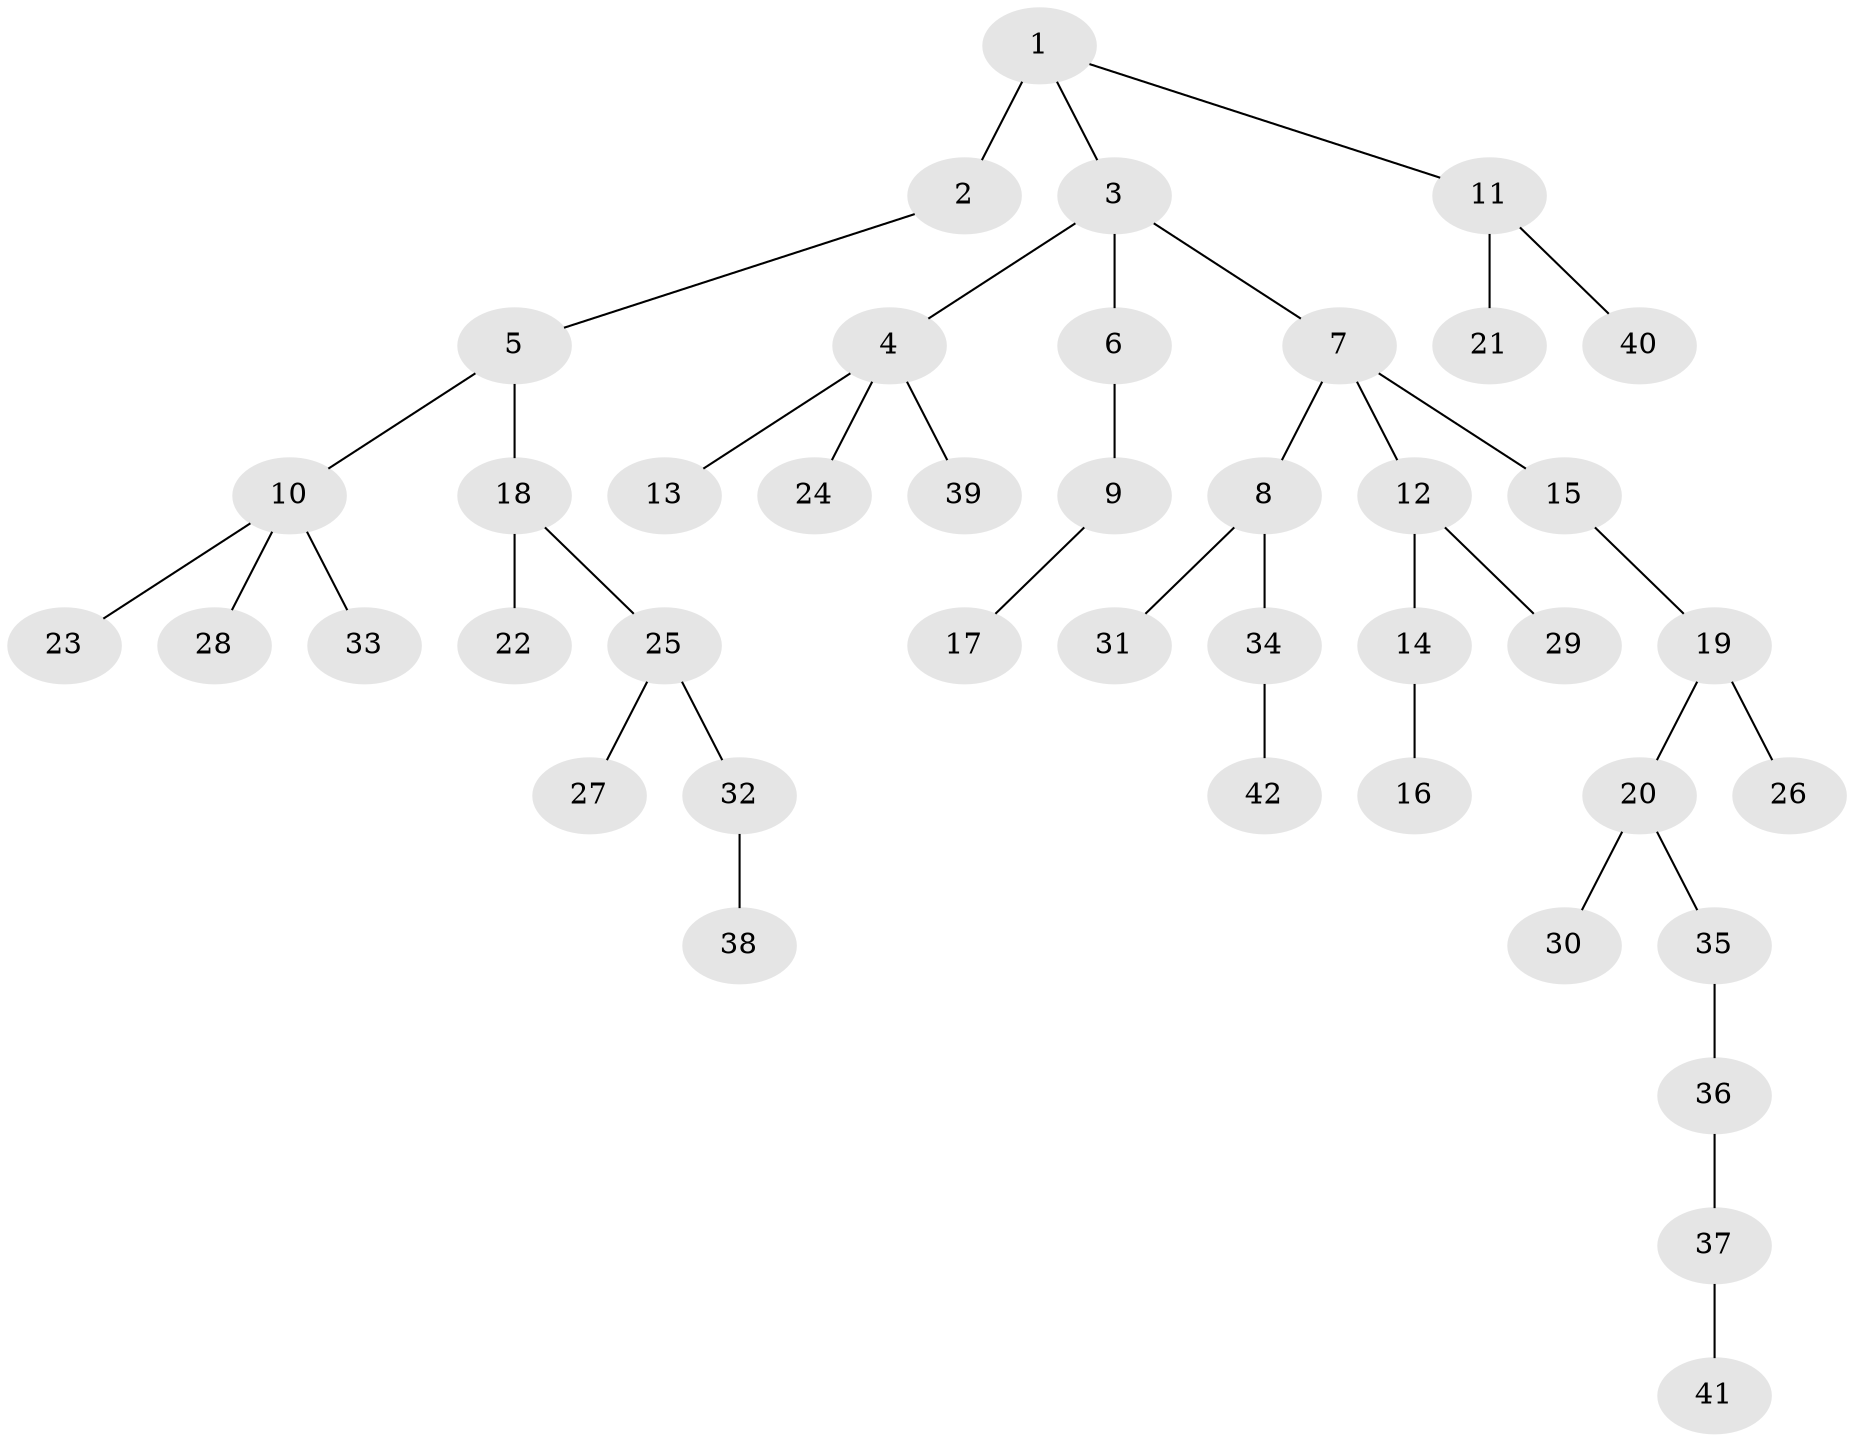 // original degree distribution, {3: 0.14925373134328357, 4: 0.08208955223880597, 5: 0.03731343283582089, 7: 0.007462686567164179, 1: 0.47761194029850745, 2: 0.2462686567164179}
// Generated by graph-tools (version 1.1) at 2025/51/03/04/25 22:51:30]
// undirected, 42 vertices, 41 edges
graph export_dot {
  node [color=gray90,style=filled];
  1;
  2;
  3;
  4;
  5;
  6;
  7;
  8;
  9;
  10;
  11;
  12;
  13;
  14;
  15;
  16;
  17;
  18;
  19;
  20;
  21;
  22;
  23;
  24;
  25;
  26;
  27;
  28;
  29;
  30;
  31;
  32;
  33;
  34;
  35;
  36;
  37;
  38;
  39;
  40;
  41;
  42;
  1 -- 2 [weight=2.0];
  1 -- 3 [weight=1.0];
  1 -- 11 [weight=1.0];
  2 -- 5 [weight=1.0];
  3 -- 4 [weight=1.0];
  3 -- 6 [weight=1.0];
  3 -- 7 [weight=1.0];
  4 -- 13 [weight=1.0];
  4 -- 24 [weight=1.0];
  4 -- 39 [weight=1.0];
  5 -- 10 [weight=1.0];
  5 -- 18 [weight=1.0];
  6 -- 9 [weight=1.0];
  7 -- 8 [weight=1.0];
  7 -- 12 [weight=1.0];
  7 -- 15 [weight=2.0];
  8 -- 31 [weight=1.0];
  8 -- 34 [weight=1.0];
  9 -- 17 [weight=1.0];
  10 -- 23 [weight=1.0];
  10 -- 28 [weight=1.0];
  10 -- 33 [weight=1.0];
  11 -- 21 [weight=1.0];
  11 -- 40 [weight=1.0];
  12 -- 14 [weight=1.0];
  12 -- 29 [weight=1.0];
  14 -- 16 [weight=2.0];
  15 -- 19 [weight=1.0];
  18 -- 22 [weight=1.0];
  18 -- 25 [weight=1.0];
  19 -- 20 [weight=1.0];
  19 -- 26 [weight=1.0];
  20 -- 30 [weight=1.0];
  20 -- 35 [weight=1.0];
  25 -- 27 [weight=1.0];
  25 -- 32 [weight=1.0];
  32 -- 38 [weight=1.0];
  34 -- 42 [weight=1.0];
  35 -- 36 [weight=1.0];
  36 -- 37 [weight=1.0];
  37 -- 41 [weight=1.0];
}
